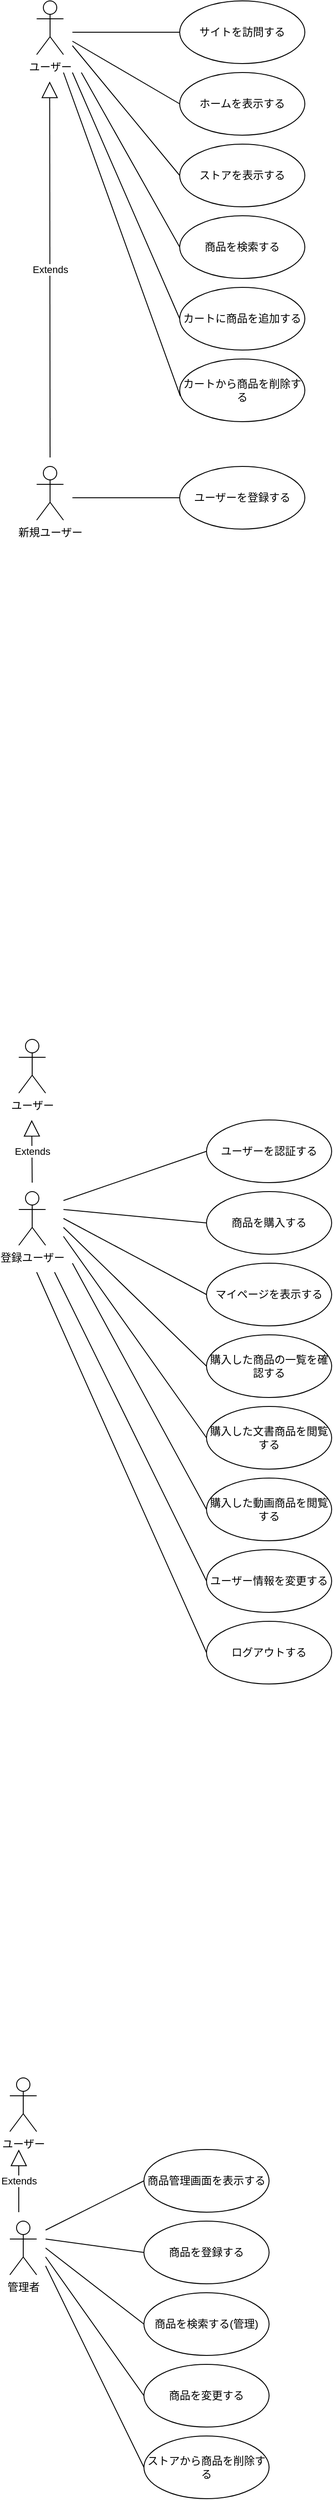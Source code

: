 <mxfile>
    <diagram id="MJViBBP8j9GSgmfFSE6k" name="ページ1">
        <mxGraphModel dx="436" dy="394" grid="1" gridSize="10" guides="1" tooltips="1" connect="1" arrows="1" fold="1" page="1" pageScale="1" pageWidth="827" pageHeight="1169" math="0" shadow="0">
            <root>
                <mxCell id="0"/>
                <mxCell id="1" parent="0"/>
                <mxCell id="2" value="商品を検索する" style="ellipse;whiteSpace=wrap;html=1;" parent="1" vertex="1">
                    <mxGeometry x="240" y="280" width="140" height="70" as="geometry"/>
                </mxCell>
                <mxCell id="3" value="ユーザーを登録する" style="ellipse;whiteSpace=wrap;html=1;" parent="1" vertex="1">
                    <mxGeometry x="240" y="560" width="140" height="70" as="geometry"/>
                </mxCell>
                <mxCell id="6" value="ユーザー" style="shape=umlActor;verticalLabelPosition=bottom;verticalAlign=top;html=1;" parent="1" vertex="1">
                    <mxGeometry x="80" y="40" width="30" height="60" as="geometry"/>
                </mxCell>
                <mxCell id="23" value="新規ユーザー" style="shape=umlActor;verticalLabelPosition=bottom;verticalAlign=top;html=1;" parent="1" vertex="1">
                    <mxGeometry x="80" y="560" width="30" height="60" as="geometry"/>
                </mxCell>
                <mxCell id="28" value="" style="endArrow=none;html=1;exitX=0;exitY=0.5;exitDx=0;exitDy=0;" parent="1" source="2" edge="1">
                    <mxGeometry width="50" height="50" relative="1" as="geometry">
                        <mxPoint x="260" y="210" as="sourcePoint"/>
                        <mxPoint x="130" y="120" as="targetPoint"/>
                    </mxGeometry>
                </mxCell>
                <mxCell id="53" value="Extends" style="endArrow=block;endSize=16;endFill=0;html=1;" parent="1" edge="1">
                    <mxGeometry width="160" relative="1" as="geometry">
                        <mxPoint x="95" y="550" as="sourcePoint"/>
                        <mxPoint x="94.58" y="130" as="targetPoint"/>
                    </mxGeometry>
                </mxCell>
                <mxCell id="57" value="" style="endArrow=none;html=1;entryX=0;entryY=0.5;entryDx=0;entryDy=0;" parent="1" target="3" edge="1">
                    <mxGeometry width="50" height="50" relative="1" as="geometry">
                        <mxPoint x="120" y="595" as="sourcePoint"/>
                        <mxPoint x="220" y="590" as="targetPoint"/>
                    </mxGeometry>
                </mxCell>
                <mxCell id="65" value="サイトを訪問する" style="ellipse;whiteSpace=wrap;html=1;" parent="1" vertex="1">
                    <mxGeometry x="240" y="40" width="140" height="70" as="geometry"/>
                </mxCell>
                <mxCell id="67" value="" style="endArrow=none;html=1;entryX=0;entryY=0.5;entryDx=0;entryDy=0;" parent="1" target="65" edge="1">
                    <mxGeometry width="50" height="50" relative="1" as="geometry">
                        <mxPoint x="120" y="75" as="sourcePoint"/>
                        <mxPoint x="230" y="100" as="targetPoint"/>
                    </mxGeometry>
                </mxCell>
                <mxCell id="86" value="ホームを表示する" style="ellipse;whiteSpace=wrap;html=1;" parent="1" vertex="1">
                    <mxGeometry x="240" y="120" width="140" height="70" as="geometry"/>
                </mxCell>
                <mxCell id="87" value="ストアを表示する" style="ellipse;whiteSpace=wrap;html=1;" parent="1" vertex="1">
                    <mxGeometry x="240" y="200" width="140" height="70" as="geometry"/>
                </mxCell>
                <mxCell id="88" value="" style="endArrow=none;html=1;entryX=0;entryY=0.5;entryDx=0;entryDy=0;" parent="1" target="86" edge="1">
                    <mxGeometry width="50" height="50" relative="1" as="geometry">
                        <mxPoint x="120" y="85" as="sourcePoint"/>
                        <mxPoint x="250" y="85" as="targetPoint"/>
                    </mxGeometry>
                </mxCell>
                <mxCell id="89" value="" style="endArrow=none;html=1;entryX=0;entryY=0.5;entryDx=0;entryDy=0;" parent="1" target="87" edge="1">
                    <mxGeometry width="50" height="50" relative="1" as="geometry">
                        <mxPoint x="120" y="90" as="sourcePoint"/>
                        <mxPoint x="250" y="165" as="targetPoint"/>
                    </mxGeometry>
                </mxCell>
                <mxCell id="105" value="ユーザー" style="shape=umlActor;verticalLabelPosition=bottom;verticalAlign=top;html=1;" vertex="1" parent="1">
                    <mxGeometry x="60" y="1200" width="30" height="60" as="geometry"/>
                </mxCell>
                <mxCell id="106" value="Extends" style="endArrow=block;endSize=16;endFill=0;html=1;" edge="1" parent="1">
                    <mxGeometry width="160" relative="1" as="geometry">
                        <mxPoint x="75" y="1360" as="sourcePoint"/>
                        <mxPoint x="74.5" y="1290" as="targetPoint"/>
                    </mxGeometry>
                </mxCell>
                <mxCell id="108" value="商品を登録する" style="ellipse;whiteSpace=wrap;html=1;" vertex="1" parent="1">
                    <mxGeometry x="200" y="2520" width="140" height="70" as="geometry"/>
                </mxCell>
                <mxCell id="109" value="管理者" style="shape=umlActor;verticalLabelPosition=bottom;verticalAlign=top;html=1;" vertex="1" parent="1">
                    <mxGeometry x="50" y="2520" width="30" height="60" as="geometry"/>
                </mxCell>
                <mxCell id="110" value="" style="endArrow=none;html=1;entryX=0;entryY=0.5;entryDx=0;entryDy=0;" edge="1" parent="1" target="108">
                    <mxGeometry width="50" height="50" relative="1" as="geometry">
                        <mxPoint x="90" y="2540" as="sourcePoint"/>
                        <mxPoint x="440" y="2475" as="targetPoint"/>
                    </mxGeometry>
                </mxCell>
                <mxCell id="111" value="商品を変更する" style="ellipse;whiteSpace=wrap;html=1;" vertex="1" parent="1">
                    <mxGeometry x="200" y="2680" width="140" height="70" as="geometry"/>
                </mxCell>
                <mxCell id="112" value="ストアから商品を削除する" style="ellipse;whiteSpace=wrap;html=1;" vertex="1" parent="1">
                    <mxGeometry x="200" y="2760" width="140" height="70" as="geometry"/>
                </mxCell>
                <mxCell id="113" value="" style="endArrow=none;html=1;entryX=0;entryY=0.5;entryDx=0;entryDy=0;" edge="1" parent="1" target="111">
                    <mxGeometry width="50" height="50" relative="1" as="geometry">
                        <mxPoint x="90" y="2560" as="sourcePoint"/>
                        <mxPoint x="440" y="2490" as="targetPoint"/>
                    </mxGeometry>
                </mxCell>
                <mxCell id="114" value="" style="endArrow=none;html=1;entryX=0;entryY=0.5;entryDx=0;entryDy=0;" edge="1" parent="1" target="112">
                    <mxGeometry width="50" height="50" relative="1" as="geometry">
                        <mxPoint x="90" y="2570" as="sourcePoint"/>
                        <mxPoint x="440" y="2510" as="targetPoint"/>
                    </mxGeometry>
                </mxCell>
                <mxCell id="115" value="商品を検索する(管理)" style="ellipse;whiteSpace=wrap;html=1;" vertex="1" parent="1">
                    <mxGeometry x="200" y="2600" width="140" height="70" as="geometry"/>
                </mxCell>
                <mxCell id="116" value="" style="endArrow=none;html=1;entryX=0;entryY=0.5;entryDx=0;entryDy=0;" edge="1" parent="1" target="115">
                    <mxGeometry width="50" height="50" relative="1" as="geometry">
                        <mxPoint x="90" y="2550" as="sourcePoint"/>
                        <mxPoint x="230" y="2690" as="targetPoint"/>
                    </mxGeometry>
                </mxCell>
                <mxCell id="117" value="ユーザー" style="shape=umlActor;verticalLabelPosition=bottom;verticalAlign=top;html=1;outlineConnect=0;" vertex="1" parent="1">
                    <mxGeometry x="50" y="2360" width="30" height="60" as="geometry"/>
                </mxCell>
                <mxCell id="118" value="Extends" style="endArrow=block;endSize=16;endFill=0;html=1;" edge="1" parent="1">
                    <mxGeometry width="160" relative="1" as="geometry">
                        <mxPoint x="60" y="2510" as="sourcePoint"/>
                        <mxPoint x="60" y="2440" as="targetPoint"/>
                    </mxGeometry>
                </mxCell>
                <mxCell id="119" value="商品管理画面を表示する" style="ellipse;whiteSpace=wrap;html=1;" vertex="1" parent="1">
                    <mxGeometry x="200" y="2440" width="140" height="70" as="geometry"/>
                </mxCell>
                <mxCell id="120" value="" style="endArrow=none;html=1;entryX=0;entryY=0.5;entryDx=0;entryDy=0;" edge="1" parent="1" target="119">
                    <mxGeometry width="50" height="50" relative="1" as="geometry">
                        <mxPoint x="90" y="2530" as="sourcePoint"/>
                        <mxPoint x="150" y="2360" as="targetPoint"/>
                    </mxGeometry>
                </mxCell>
                <mxCell id="121" value="商品を購入する" style="ellipse;whiteSpace=wrap;html=1;" vertex="1" parent="1">
                    <mxGeometry x="270" y="1370" width="140" height="70" as="geometry"/>
                </mxCell>
                <mxCell id="122" value="ユーザー情報を変更する" style="ellipse;whiteSpace=wrap;html=1;" vertex="1" parent="1">
                    <mxGeometry x="270" y="1770" width="140" height="70" as="geometry"/>
                </mxCell>
                <mxCell id="123" value="ログアウトする" style="ellipse;whiteSpace=wrap;html=1;" vertex="1" parent="1">
                    <mxGeometry x="270" y="1850" width="140" height="70" as="geometry"/>
                </mxCell>
                <mxCell id="124" value="登録ユーザー" style="shape=umlActor;verticalLabelPosition=bottom;verticalAlign=top;html=1;" vertex="1" parent="1">
                    <mxGeometry x="60" y="1370" width="30" height="60" as="geometry"/>
                </mxCell>
                <mxCell id="125" value="ユーザーを認証する" style="ellipse;whiteSpace=wrap;html=1;" vertex="1" parent="1">
                    <mxGeometry x="270" y="1290" width="140" height="70" as="geometry"/>
                </mxCell>
                <mxCell id="126" value="" style="endArrow=none;html=1;entryX=0;entryY=0.5;entryDx=0;entryDy=0;" edge="1" parent="1" target="125">
                    <mxGeometry width="50" height="50" relative="1" as="geometry">
                        <mxPoint x="110" y="1380" as="sourcePoint"/>
                        <mxPoint x="250" y="1450" as="targetPoint"/>
                    </mxGeometry>
                </mxCell>
                <mxCell id="127" value="" style="endArrow=none;html=1;entryX=0;entryY=0.5;entryDx=0;entryDy=0;" edge="1" parent="1" target="121">
                    <mxGeometry width="50" height="50" relative="1" as="geometry">
                        <mxPoint x="110" y="1390" as="sourcePoint"/>
                        <mxPoint x="250" y="1450" as="targetPoint"/>
                    </mxGeometry>
                </mxCell>
                <mxCell id="128" value="" style="endArrow=none;html=1;entryX=0;entryY=0.5;entryDx=0;entryDy=0;" edge="1" parent="1" target="131">
                    <mxGeometry width="50" height="50" relative="1" as="geometry">
                        <mxPoint x="110" y="1410" as="sourcePoint"/>
                        <mxPoint x="270" y="1490" as="targetPoint"/>
                    </mxGeometry>
                </mxCell>
                <mxCell id="129" value="" style="endArrow=none;html=1;entryX=0;entryY=0.5;entryDx=0;entryDy=0;" edge="1" parent="1" target="122">
                    <mxGeometry width="50" height="50" relative="1" as="geometry">
                        <mxPoint x="100" y="1460" as="sourcePoint"/>
                        <mxPoint x="250" y="1450" as="targetPoint"/>
                    </mxGeometry>
                </mxCell>
                <mxCell id="130" value="" style="endArrow=none;html=1;entryX=0;entryY=0.5;entryDx=0;entryDy=0;" edge="1" parent="1" target="123">
                    <mxGeometry width="50" height="50" relative="1" as="geometry">
                        <mxPoint x="80" y="1460" as="sourcePoint"/>
                        <mxPoint x="250" y="1450" as="targetPoint"/>
                    </mxGeometry>
                </mxCell>
                <mxCell id="131" value="購入した商品の一覧を確認する" style="ellipse;whiteSpace=wrap;html=1;" vertex="1" parent="1">
                    <mxGeometry x="270" y="1530" width="140" height="70" as="geometry"/>
                </mxCell>
                <mxCell id="132" value="購入した文書商品を閲覧する" style="ellipse;whiteSpace=wrap;html=1;" vertex="1" parent="1">
                    <mxGeometry x="270" y="1610" width="140" height="70" as="geometry"/>
                </mxCell>
                <mxCell id="133" value="購入した動画商品を閲覧する" style="ellipse;whiteSpace=wrap;html=1;" vertex="1" parent="1">
                    <mxGeometry x="270" y="1690" width="140" height="70" as="geometry"/>
                </mxCell>
                <mxCell id="134" value="" style="endArrow=none;html=1;entryX=0;entryY=0.5;entryDx=0;entryDy=0;" edge="1" parent="1" target="132">
                    <mxGeometry width="50" height="50" relative="1" as="geometry">
                        <mxPoint x="110" y="1420" as="sourcePoint"/>
                        <mxPoint x="280" y="1735" as="targetPoint"/>
                    </mxGeometry>
                </mxCell>
                <mxCell id="135" value="" style="endArrow=none;html=1;entryX=0;entryY=0.5;entryDx=0;entryDy=0;" edge="1" parent="1" target="133">
                    <mxGeometry width="50" height="50" relative="1" as="geometry">
                        <mxPoint x="120" y="1450" as="sourcePoint"/>
                        <mxPoint x="280" y="1575" as="targetPoint"/>
                    </mxGeometry>
                </mxCell>
                <mxCell id="136" value="マイページを表示する" style="ellipse;whiteSpace=wrap;html=1;" vertex="1" parent="1">
                    <mxGeometry x="270" y="1450" width="140" height="70" as="geometry"/>
                </mxCell>
                <mxCell id="137" value="" style="endArrow=none;html=1;entryX=0;entryY=0.5;entryDx=0;entryDy=0;" edge="1" parent="1" target="136">
                    <mxGeometry width="50" height="50" relative="1" as="geometry">
                        <mxPoint x="110" y="1400" as="sourcePoint"/>
                        <mxPoint x="280" y="1415" as="targetPoint"/>
                    </mxGeometry>
                </mxCell>
                <mxCell id="138" value="カートに商品を追加する" style="ellipse;whiteSpace=wrap;html=1;" vertex="1" parent="1">
                    <mxGeometry x="240" y="360" width="140" height="70" as="geometry"/>
                </mxCell>
                <mxCell id="139" value="カートから商品を削除する" style="ellipse;whiteSpace=wrap;html=1;" vertex="1" parent="1">
                    <mxGeometry x="240" y="440" width="140" height="70" as="geometry"/>
                </mxCell>
                <mxCell id="140" value="" style="endArrow=none;html=1;exitX=0;exitY=0.5;exitDx=0;exitDy=0;" edge="1" parent="1" source="138">
                    <mxGeometry width="50" height="50" relative="1" as="geometry">
                        <mxPoint x="250.0" y="325" as="sourcePoint"/>
                        <mxPoint x="120" y="120" as="targetPoint"/>
                    </mxGeometry>
                </mxCell>
                <mxCell id="141" value="" style="endArrow=none;html=1;exitX=0.005;exitY=0.592;exitDx=0;exitDy=0;exitPerimeter=0;" edge="1" parent="1" source="139">
                    <mxGeometry width="50" height="50" relative="1" as="geometry">
                        <mxPoint x="230.0" y="405" as="sourcePoint"/>
                        <mxPoint x="110" y="120" as="targetPoint"/>
                    </mxGeometry>
                </mxCell>
            </root>
        </mxGraphModel>
    </diagram>
</mxfile>